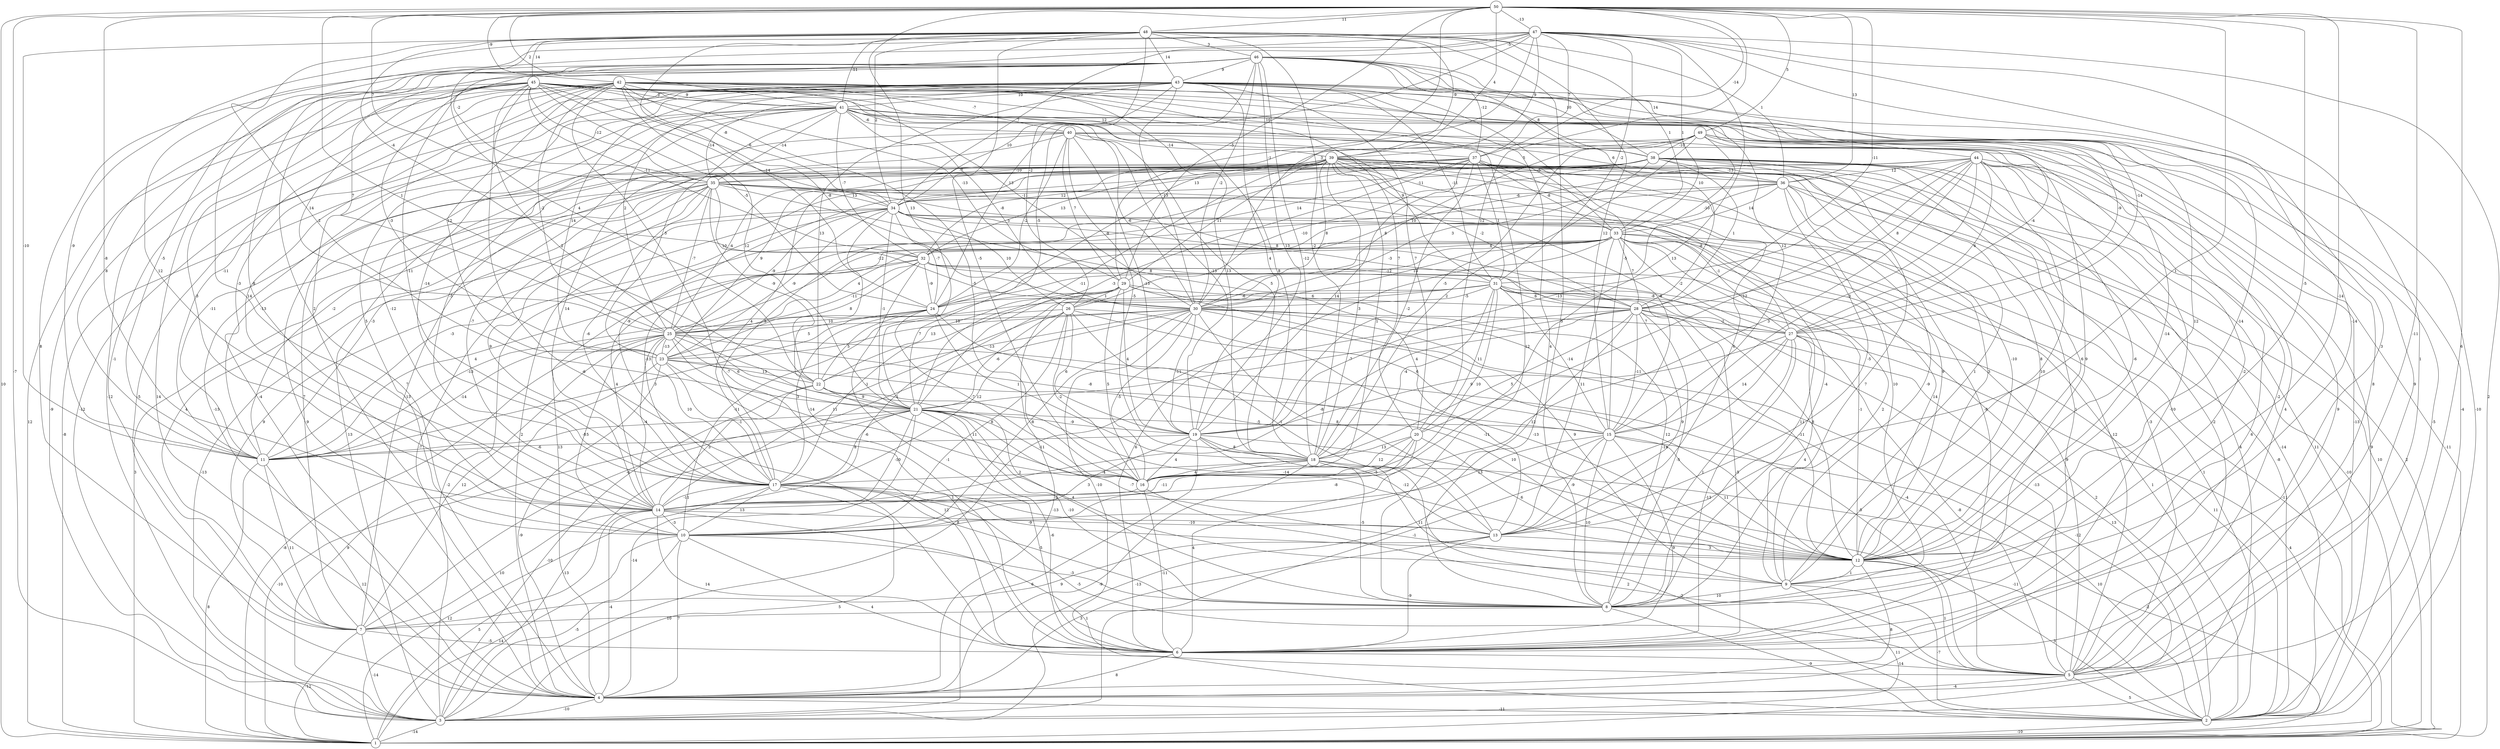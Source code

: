 graph { 
	 fontname="Helvetica,Arial,sans-serif" 
	 node [shape = circle]; 
	 50 -- 1 [label = "10"];
	 50 -- 3 [label = "-7"];
	 50 -- 5 [label = "6"];
	 50 -- 6 [label = "-11"];
	 50 -- 9 [label = "-14"];
	 50 -- 12 [label = "-5"];
	 50 -- 13 [label = "1"];
	 50 -- 14 [label = "-8"];
	 50 -- 20 [label = "12"];
	 50 -- 21 [label = "13"];
	 50 -- 22 [label = "1"];
	 50 -- 28 [label = "-11"];
	 50 -- 29 [label = "-5"];
	 50 -- 30 [label = "3"];
	 50 -- 35 [label = "7"];
	 50 -- 36 [label = "13"];
	 50 -- 37 [label = "-14"];
	 50 -- 39 [label = "4"];
	 50 -- 41 [label = "2"];
	 50 -- 42 [label = "-9"];
	 50 -- 47 [label = "-13"];
	 50 -- 48 [label = "11"];
	 50 -- 49 [label = "5"];
	 49 -- 1 [label = "-11"];
	 49 -- 3 [label = "13"];
	 49 -- 4 [label = "-13"];
	 49 -- 5 [label = "9"];
	 49 -- 6 [label = "-2"];
	 49 -- 8 [label = "-2"];
	 49 -- 18 [label = "2"];
	 49 -- 19 [label = "-5"];
	 49 -- 30 [label = "10"];
	 49 -- 31 [label = "-10"];
	 49 -- 32 [label = "12"];
	 49 -- 38 [label = "-10"];
	 48 -- 8 [label = "5"];
	 48 -- 11 [label = "-10"];
	 48 -- 15 [label = "12"];
	 48 -- 16 [label = "-5"];
	 48 -- 18 [label = "-2"];
	 48 -- 21 [label = "2"];
	 48 -- 22 [label = "4"];
	 48 -- 24 [label = "-14"];
	 48 -- 26 [label = "-2"];
	 48 -- 32 [label = "-4"];
	 48 -- 33 [label = "1"];
	 48 -- 34 [label = "2"];
	 48 -- 36 [label = "1"];
	 48 -- 39 [label = "-9"];
	 48 -- 41 [label = "-11"];
	 48 -- 43 [label = "14"];
	 48 -- 45 [label = "14"];
	 48 -- 46 [label = "3"];
	 47 -- 1 [label = "2"];
	 47 -- 5 [label = "1"];
	 47 -- 6 [label = "3"];
	 47 -- 8 [label = "-14"];
	 47 -- 10 [label = "-3"];
	 47 -- 11 [label = "-9"];
	 47 -- 14 [label = "12"];
	 47 -- 16 [label = "13"];
	 47 -- 21 [label = "-5"];
	 47 -- 29 [label = "-1"];
	 47 -- 31 [label = "-2"];
	 47 -- 33 [label = "1"];
	 47 -- 34 [label = "7"];
	 47 -- 35 [label = "-2"];
	 47 -- 37 [label = "7"];
	 47 -- 39 [label = "9"];
	 47 -- 46 [label = "-5"];
	 46 -- 3 [label = "-12"];
	 46 -- 4 [label = "7"];
	 46 -- 7 [label = "8"];
	 46 -- 11 [label = "-5"];
	 46 -- 14 [label = "-8"];
	 46 -- 15 [label = "12"];
	 46 -- 17 [label = "-11"];
	 46 -- 18 [label = "-12"];
	 46 -- 19 [label = "13"];
	 46 -- 24 [label = "13"];
	 46 -- 25 [label = "7"];
	 46 -- 27 [label = "-14"];
	 46 -- 28 [label = "10"];
	 46 -- 30 [label = "-2"];
	 46 -- 37 [label = "-12"];
	 46 -- 38 [label = "10"];
	 46 -- 43 [label = "9"];
	 46 -- 44 [label = "14"];
	 45 -- 2 [label = "-4"];
	 45 -- 3 [label = "-9"];
	 45 -- 4 [label = "14"];
	 45 -- 6 [label = "-6"];
	 45 -- 11 [label = "8"];
	 45 -- 14 [label = "-3"];
	 45 -- 18 [label = "8"];
	 45 -- 21 [label = "2"];
	 45 -- 23 [label = "-3"];
	 45 -- 24 [label = "-5"];
	 45 -- 25 [label = "14"];
	 45 -- 27 [label = "-9"];
	 45 -- 29 [label = "-13"];
	 45 -- 30 [label = "-8"];
	 45 -- 32 [label = "-11"];
	 45 -- 33 [label = "5"];
	 45 -- 34 [label = "-14"];
	 45 -- 35 [label = "-12"];
	 45 -- 37 [label = "12"];
	 45 -- 38 [label = "10"];
	 45 -- 41 [label = "2"];
	 44 -- 2 [label = "9"];
	 44 -- 4 [label = "6"];
	 44 -- 6 [label = "-10"];
	 44 -- 9 [label = "10"];
	 44 -- 11 [label = "-2"];
	 44 -- 12 [label = "-6"];
	 44 -- 15 [label = "-3"];
	 44 -- 16 [label = "3"];
	 44 -- 19 [label = "-13"];
	 44 -- 20 [label = "-12"];
	 44 -- 24 [label = "8"];
	 44 -- 27 [label = "6"];
	 44 -- 28 [label = "8"];
	 44 -- 36 [label = "12"];
	 43 -- 2 [label = "-10"];
	 43 -- 3 [label = "-12"];
	 43 -- 4 [label = "-4"];
	 43 -- 5 [label = "9"];
	 43 -- 8 [label = "4"];
	 43 -- 10 [label = "2"];
	 43 -- 12 [label = "-14"];
	 43 -- 15 [label = "-5"];
	 43 -- 17 [label = "-14"];
	 43 -- 19 [label = "4"];
	 43 -- 20 [label = "7"];
	 43 -- 22 [label = "13"];
	 43 -- 23 [label = "14"];
	 43 -- 25 [label = "2"];
	 43 -- 30 [label = "-13"];
	 43 -- 31 [label = "-11"];
	 43 -- 34 [label = "10"];
	 43 -- 35 [label = "-8"];
	 43 -- 38 [label = "8"];
	 43 -- 41 [label = "10"];
	 42 -- 1 [label = "12"];
	 42 -- 4 [label = "-5"];
	 42 -- 5 [label = "8"];
	 42 -- 6 [label = "-7"];
	 42 -- 7 [label = "-1"];
	 42 -- 8 [label = "12"];
	 42 -- 11 [label = "-11"];
	 42 -- 12 [label = "12"];
	 42 -- 14 [label = "14"];
	 42 -- 16 [label = "-5"];
	 42 -- 18 [label = "13"];
	 42 -- 20 [label = "7"];
	 42 -- 21 [label = "12"];
	 42 -- 23 [label = "12"];
	 42 -- 25 [label = "-2"];
	 42 -- 30 [label = "-11"];
	 42 -- 34 [label = "-6"];
	 42 -- 40 [label = "-7"];
	 42 -- 41 [label = "9"];
	 41 -- 1 [label = "-8"];
	 41 -- 2 [label = "-5"];
	 41 -- 4 [label = "-13"];
	 41 -- 10 [label = "5"];
	 41 -- 12 [label = "-14"];
	 41 -- 14 [label = "-12"];
	 41 -- 17 [label = "-5"];
	 41 -- 18 [label = "5"];
	 41 -- 19 [label = "-13"];
	 41 -- 23 [label = "3"];
	 41 -- 27 [label = "-4"];
	 41 -- 30 [label = "-8"];
	 41 -- 31 [label = "9"];
	 41 -- 32 [label = "-7"];
	 41 -- 35 [label = "-14"];
	 41 -- 40 [label = "-6"];
	 40 -- 4 [label = "9"];
	 40 -- 5 [label = "4"];
	 40 -- 9 [label = "9"];
	 40 -- 14 [label = "-7"];
	 40 -- 17 [label = "14"];
	 40 -- 18 [label = "-5"];
	 40 -- 19 [label = "-13"];
	 40 -- 24 [label = "-2"];
	 40 -- 29 [label = "7"];
	 40 -- 30 [label = "-6"];
	 40 -- 36 [label = "6"];
	 40 -- 39 [label = "-14"];
	 39 -- 1 [label = "10"];
	 39 -- 2 [label = "-14"];
	 39 -- 6 [label = "-8"];
	 39 -- 7 [label = "7"];
	 39 -- 8 [label = "-4"];
	 39 -- 12 [label = "-10"];
	 39 -- 15 [label = "-8"];
	 39 -- 16 [label = "1"];
	 39 -- 17 [label = "4"];
	 39 -- 18 [label = "3"];
	 39 -- 21 [label = "-11"];
	 39 -- 23 [label = "9"];
	 39 -- 24 [label = "-8"];
	 39 -- 25 [label = "-4"];
	 39 -- 27 [label = "-8"];
	 39 -- 28 [label = "-2"];
	 39 -- 29 [label = "11"];
	 39 -- 30 [label = "8"];
	 39 -- 32 [label = "13"];
	 39 -- 35 [label = "-7"];
	 39 -- 36 [label = "-5"];
	 38 -- 1 [label = "2"];
	 38 -- 2 [label = "11"];
	 38 -- 4 [label = "2"];
	 38 -- 5 [label = "-2"];
	 38 -- 6 [label = "1"];
	 38 -- 7 [label = "-13"];
	 38 -- 8 [label = "7"];
	 38 -- 9 [label = "1"];
	 38 -- 11 [label = "-13"];
	 38 -- 12 [label = "6"];
	 38 -- 17 [label = "-9"];
	 38 -- 26 [label = "-10"];
	 38 -- 28 [label = "1"];
	 38 -- 30 [label = "3"];
	 38 -- 34 [label = "-11"];
	 38 -- 36 [label = "-13"];
	 37 -- 3 [label = "4"];
	 37 -- 5 [label = "-3"];
	 37 -- 8 [label = "10"];
	 37 -- 11 [label = "-11"];
	 37 -- 12 [label = "8"];
	 37 -- 13 [label = "6"];
	 37 -- 17 [label = "5"];
	 37 -- 18 [label = "-2"];
	 37 -- 19 [label = "14"];
	 37 -- 21 [label = "-3"];
	 37 -- 31 [label = "1"];
	 37 -- 32 [label = "14"];
	 37 -- 33 [label = "-8"];
	 37 -- 34 [label = "13"];
	 37 -- 35 [label = "-10"];
	 36 -- 1 [label = "-10"];
	 36 -- 2 [label = "-8"];
	 36 -- 4 [label = "13"];
	 36 -- 9 [label = "-9"];
	 36 -- 12 [label = "3"];
	 36 -- 13 [label = "-5"];
	 36 -- 25 [label = "-12"];
	 36 -- 33 [label = "14"];
	 36 -- 34 [label = "-6"];
	 35 -- 1 [label = "3"];
	 35 -- 4 [label = "-7"];
	 35 -- 5 [label = "12"];
	 35 -- 7 [label = "4"];
	 35 -- 11 [label = "-3"];
	 35 -- 12 [label = "9"];
	 35 -- 13 [label = "4"];
	 35 -- 14 [label = "9"];
	 35 -- 17 [label = "-6"];
	 35 -- 22 [label = "-9"];
	 35 -- 25 [label = "-7"];
	 35 -- 28 [label = "8"];
	 35 -- 30 [label = "10"];
	 35 -- 34 [label = "13"];
	 34 -- 2 [label = "1"];
	 34 -- 3 [label = "-13"];
	 34 -- 6 [label = "-6"];
	 34 -- 7 [label = "9"];
	 34 -- 11 [label = "-3"];
	 34 -- 21 [label = "-1"];
	 34 -- 23 [label = "-9"];
	 34 -- 24 [label = "-7"];
	 34 -- 25 [label = "-9"];
	 34 -- 26 [label = "10"];
	 34 -- 27 [label = "-1"];
	 34 -- 28 [label = "-3"];
	 34 -- 33 [label = "5"];
	 33 -- 1 [label = "-11"];
	 33 -- 2 [label = "1"];
	 33 -- 3 [label = "-2"];
	 33 -- 5 [label = "9"];
	 33 -- 6 [label = "6"];
	 33 -- 8 [label = "11"];
	 33 -- 9 [label = "2"];
	 33 -- 12 [label = "14"];
	 33 -- 13 [label = "11"];
	 33 -- 17 [label = "-13"];
	 33 -- 24 [label = "-12"];
	 33 -- 25 [label = "4"];
	 33 -- 27 [label = "-2"];
	 33 -- 28 [label = "7"];
	 33 -- 30 [label = "13"];
	 33 -- 32 [label = "4"];
	 32 -- 2 [label = "2"];
	 32 -- 6 [label = "-1"];
	 32 -- 11 [label = "4"];
	 32 -- 12 [label = "-1"];
	 32 -- 14 [label = "4"];
	 32 -- 23 [label = "8"];
	 32 -- 24 [label = "-9"];
	 32 -- 25 [label = "-11"];
	 32 -- 27 [label = "-8"];
	 32 -- 31 [label = "8"];
	 31 -- 2 [label = "11"];
	 31 -- 5 [label = "-13"];
	 31 -- 6 [label = "-5"];
	 31 -- 11 [label = "-13"];
	 31 -- 12 [label = "8"];
	 31 -- 14 [label = "1"];
	 31 -- 15 [label = "-14"];
	 31 -- 16 [label = "10"];
	 31 -- 18 [label = "-4"];
	 31 -- 20 [label = "11"];
	 31 -- 24 [label = "-6"];
	 31 -- 28 [label = "6"];
	 31 -- 30 [label = "-5"];
	 30 -- 1 [label = "-12"];
	 30 -- 5 [label = "-4"];
	 30 -- 6 [label = "-10"];
	 30 -- 7 [label = "-6"];
	 30 -- 10 [label = "-8"];
	 30 -- 12 [label = "12"];
	 30 -- 13 [label = "8"];
	 30 -- 16 [label = "-5"];
	 30 -- 19 [label = "-11"];
	 30 -- 22 [label = "-13"];
	 30 -- 23 [label = "7"];
	 30 -- 25 [label = "10"];
	 30 -- 27 [label = "7"];
	 29 -- 4 [label = "-5"];
	 29 -- 8 [label = "-14"];
	 29 -- 9 [label = "9"];
	 29 -- 10 [label = "-11"];
	 29 -- 16 [label = "5"];
	 29 -- 17 [label = "-1"];
	 29 -- 19 [label = "4"];
	 29 -- 22 [label = "13"];
	 29 -- 26 [label = "1"];
	 29 -- 28 [label = "6"];
	 28 -- 2 [label = "13"];
	 28 -- 3 [label = "8"];
	 28 -- 8 [label = "-5"];
	 28 -- 10 [label = "12"];
	 28 -- 12 [label = "-11"];
	 28 -- 13 [label = "9"];
	 28 -- 14 [label = "-8"];
	 28 -- 15 [label = "-11"];
	 28 -- 18 [label = "5"];
	 28 -- 21 [label = "-7"];
	 28 -- 27 [label = "-2"];
	 27 -- 1 [label = "4"];
	 27 -- 3 [label = "-1"];
	 27 -- 5 [label = "-8"];
	 27 -- 6 [label = "-13"];
	 27 -- 8 [label = "1"];
	 27 -- 9 [label = "4"];
	 27 -- 15 [label = "14"];
	 27 -- 19 [label = "9"];
	 26 -- 10 [label = "8"];
	 26 -- 12 [label = "-13"];
	 26 -- 13 [label = "-1"];
	 26 -- 14 [label = "11"];
	 26 -- 15 [label = "6"];
	 26 -- 16 [label = "-2"];
	 26 -- 17 [label = "12"];
	 26 -- 19 [label = "6"];
	 26 -- 21 [label = "-6"];
	 26 -- 25 [label = "10"];
	 25 -- 1 [label = "-8"];
	 25 -- 5 [label = "-5"];
	 25 -- 7 [label = "12"];
	 25 -- 8 [label = "2"];
	 25 -- 10 [label = "5"];
	 25 -- 11 [label = "-14"];
	 25 -- 14 [label = "-4"];
	 25 -- 15 [label = "-8"];
	 25 -- 16 [label = "-14"];
	 25 -- 17 [label = "10"];
	 25 -- 21 [label = "6"];
	 25 -- 23 [label = "-13"];
	 24 -- 11 [label = "3"];
	 24 -- 12 [label = "-11"];
	 24 -- 16 [label = "-7"];
	 24 -- 17 [label = "3"];
	 24 -- 18 [label = "1"];
	 24 -- 22 [label = "5"];
	 24 -- 23 [label = "5"];
	 23 -- 3 [label = "9"];
	 23 -- 4 [label = "-9"];
	 23 -- 6 [label = "12"];
	 23 -- 12 [label = "10"];
	 23 -- 17 [label = "-1"];
	 23 -- 22 [label = "13"];
	 22 -- 3 [label = "-10"];
	 22 -- 12 [label = "-14"];
	 22 -- 14 [label = "3"];
	 22 -- 16 [label = "11"];
	 22 -- 21 [label = "9"];
	 21 -- 1 [label = "-10"];
	 21 -- 3 [label = "-13"];
	 21 -- 4 [label = "-14"];
	 21 -- 6 [label = "-6"];
	 21 -- 8 [label = "-10"];
	 21 -- 9 [label = "4"];
	 21 -- 11 [label = "-8"];
	 21 -- 12 [label = "-7"];
	 21 -- 14 [label = "-10"];
	 21 -- 15 [label = "-5"];
	 21 -- 16 [label = "-11"];
	 21 -- 17 [label = "8"];
	 21 -- 19 [label = "-9"];
	 20 -- 6 [label = "4"];
	 20 -- 10 [label = "-8"];
	 20 -- 12 [label = "6"];
	 20 -- 14 [label = "-5"];
	 20 -- 16 [label = "12"];
	 20 -- 18 [label = "13"];
	 19 -- 2 [label = "-11"];
	 19 -- 3 [label = "6"];
	 19 -- 8 [label = "-5"];
	 19 -- 10 [label = "3"];
	 19 -- 11 [label = "-6"];
	 19 -- 13 [label = "-12"];
	 19 -- 16 [label = "4"];
	 19 -- 18 [label = "8"];
	 18 -- 1 [label = "-2"];
	 18 -- 2 [label = "-2"];
	 18 -- 4 [label = "-9"];
	 18 -- 9 [label = "11"];
	 18 -- 14 [label = "-11"];
	 18 -- 16 [label = "4"];
	 18 -- 17 [label = "-4"];
	 17 -- 1 [label = "12"];
	 17 -- 3 [label = "5"];
	 17 -- 5 [label = "-5"];
	 17 -- 8 [label = "-5"];
	 17 -- 10 [label = "13"];
	 17 -- 12 [label = "-9"];
	 17 -- 13 [label = "-13"];
	 17 -- 14 [label = "-11"];
	 16 -- 5 [label = "2"];
	 16 -- 6 [label = "-11"];
	 16 -- 14 [label = "1"];
	 15 -- 2 [label = "10"];
	 15 -- 3 [label = "-13"];
	 15 -- 6 [label = "9"];
	 15 -- 8 [label = "10"];
	 15 -- 12 [label = "11"];
	 15 -- 13 [label = "-9"];
	 15 -- 14 [label = "13"];
	 14 -- 1 [label = "5"];
	 14 -- 2 [label = "1"];
	 14 -- 4 [label = "-4"];
	 14 -- 6 [label = "14"];
	 14 -- 7 [label = "10"];
	 14 -- 10 [label = "-3"];
	 14 -- 13 [label = "-10"];
	 13 -- 4 [label = "3"];
	 13 -- 6 [label = "-9"];
	 13 -- 7 [label = "9"];
	 13 -- 12 [label = "3"];
	 12 -- 2 [label = "3"];
	 12 -- 4 [label = "8"];
	 12 -- 5 [label = "1"];
	 12 -- 9 [label = "1"];
	 11 -- 1 [label = "8"];
	 11 -- 4 [label = "12"];
	 11 -- 7 [label = "11"];
	 10 -- 1 [label = "14"];
	 10 -- 3 [label = "-5"];
	 10 -- 4 [label = "7"];
	 10 -- 5 [label = "4"];
	 10 -- 8 [label = "-3"];
	 9 -- 2 [label = "-7"];
	 9 -- 3 [label = "11"];
	 9 -- 8 [label = "10"];
	 8 -- 2 [label = "-9"];
	 8 -- 7 [label = "10"];
	 7 -- 1 [label = "-12"];
	 7 -- 3 [label = "-14"];
	 7 -- 6 [label = "-5"];
	 6 -- 4 [label = "8"];
	 6 -- 5 [label = "-14"];
	 5 -- 2 [label = "5"];
	 5 -- 4 [label = "-4"];
	 4 -- 2 [label = "-11"];
	 4 -- 3 [label = "-10"];
	 3 -- 1 [label = "-14"];
	 2 -- 1 [label = "-10"];
	 1;
	 2;
	 3;
	 4;
	 5;
	 6;
	 7;
	 8;
	 9;
	 10;
	 11;
	 12;
	 13;
	 14;
	 15;
	 16;
	 17;
	 18;
	 19;
	 20;
	 21;
	 22;
	 23;
	 24;
	 25;
	 26;
	 27;
	 28;
	 29;
	 30;
	 31;
	 32;
	 33;
	 34;
	 35;
	 36;
	 37;
	 38;
	 39;
	 40;
	 41;
	 42;
	 43;
	 44;
	 45;
	 46;
	 47;
	 48;
	 49;
	 50;
}
